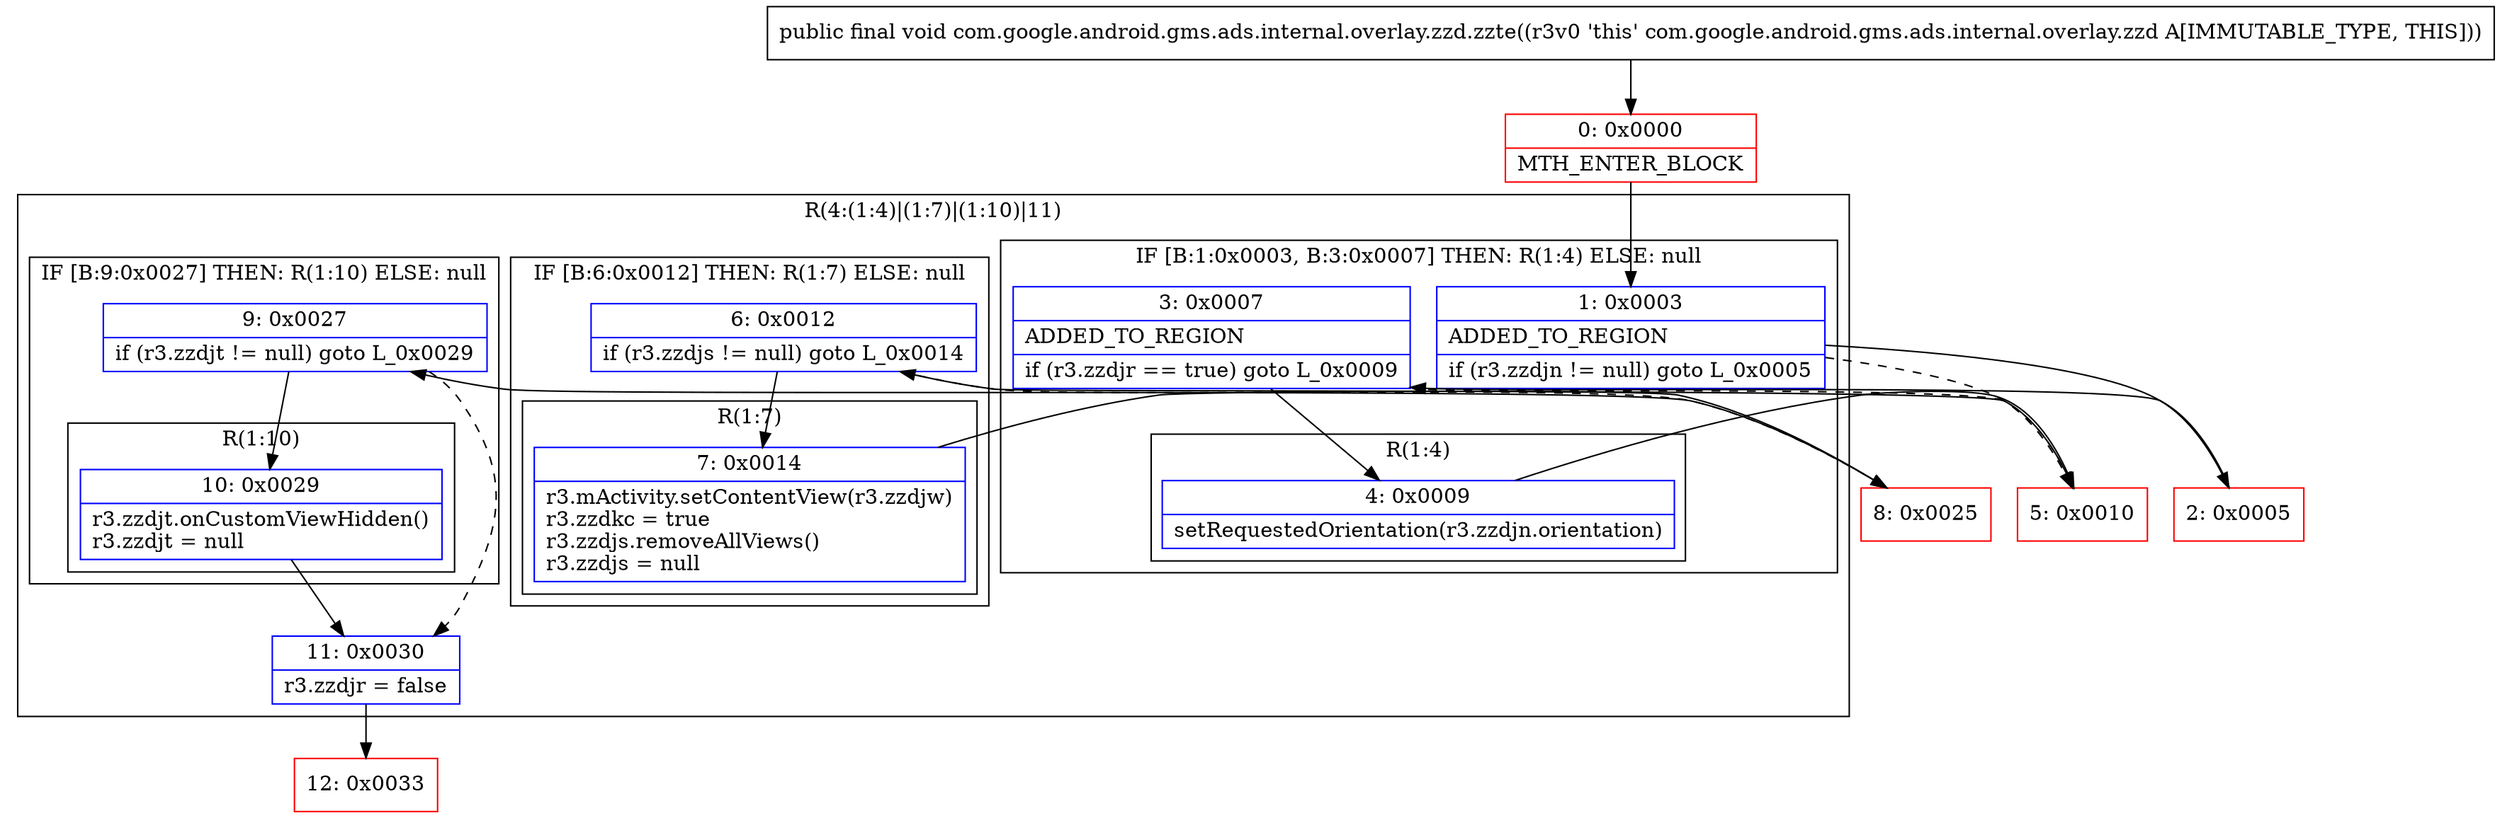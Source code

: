digraph "CFG forcom.google.android.gms.ads.internal.overlay.zzd.zzte()V" {
subgraph cluster_Region_637735757 {
label = "R(4:(1:4)|(1:7)|(1:10)|11)";
node [shape=record,color=blue];
subgraph cluster_IfRegion_252679907 {
label = "IF [B:1:0x0003, B:3:0x0007] THEN: R(1:4) ELSE: null";
node [shape=record,color=blue];
Node_1 [shape=record,label="{1\:\ 0x0003|ADDED_TO_REGION\l|if (r3.zzdjn != null) goto L_0x0005\l}"];
Node_3 [shape=record,label="{3\:\ 0x0007|ADDED_TO_REGION\l|if (r3.zzdjr == true) goto L_0x0009\l}"];
subgraph cluster_Region_1985829852 {
label = "R(1:4)";
node [shape=record,color=blue];
Node_4 [shape=record,label="{4\:\ 0x0009|setRequestedOrientation(r3.zzdjn.orientation)\l}"];
}
}
subgraph cluster_IfRegion_1361442126 {
label = "IF [B:6:0x0012] THEN: R(1:7) ELSE: null";
node [shape=record,color=blue];
Node_6 [shape=record,label="{6\:\ 0x0012|if (r3.zzdjs != null) goto L_0x0014\l}"];
subgraph cluster_Region_1862409564 {
label = "R(1:7)";
node [shape=record,color=blue];
Node_7 [shape=record,label="{7\:\ 0x0014|r3.mActivity.setContentView(r3.zzdjw)\lr3.zzdkc = true\lr3.zzdjs.removeAllViews()\lr3.zzdjs = null\l}"];
}
}
subgraph cluster_IfRegion_474560209 {
label = "IF [B:9:0x0027] THEN: R(1:10) ELSE: null";
node [shape=record,color=blue];
Node_9 [shape=record,label="{9\:\ 0x0027|if (r3.zzdjt != null) goto L_0x0029\l}"];
subgraph cluster_Region_5639487 {
label = "R(1:10)";
node [shape=record,color=blue];
Node_10 [shape=record,label="{10\:\ 0x0029|r3.zzdjt.onCustomViewHidden()\lr3.zzdjt = null\l}"];
}
}
Node_11 [shape=record,label="{11\:\ 0x0030|r3.zzdjr = false\l}"];
}
Node_0 [shape=record,color=red,label="{0\:\ 0x0000|MTH_ENTER_BLOCK\l}"];
Node_2 [shape=record,color=red,label="{2\:\ 0x0005}"];
Node_5 [shape=record,color=red,label="{5\:\ 0x0010}"];
Node_8 [shape=record,color=red,label="{8\:\ 0x0025}"];
Node_12 [shape=record,color=red,label="{12\:\ 0x0033}"];
MethodNode[shape=record,label="{public final void com.google.android.gms.ads.internal.overlay.zzd.zzte((r3v0 'this' com.google.android.gms.ads.internal.overlay.zzd A[IMMUTABLE_TYPE, THIS])) }"];
MethodNode -> Node_0;
Node_1 -> Node_2;
Node_1 -> Node_5[style=dashed];
Node_3 -> Node_4;
Node_3 -> Node_5[style=dashed];
Node_4 -> Node_5;
Node_6 -> Node_7;
Node_6 -> Node_8[style=dashed];
Node_7 -> Node_8;
Node_9 -> Node_10;
Node_9 -> Node_11[style=dashed];
Node_10 -> Node_11;
Node_11 -> Node_12;
Node_0 -> Node_1;
Node_2 -> Node_3;
Node_5 -> Node_6;
Node_8 -> Node_9;
}

